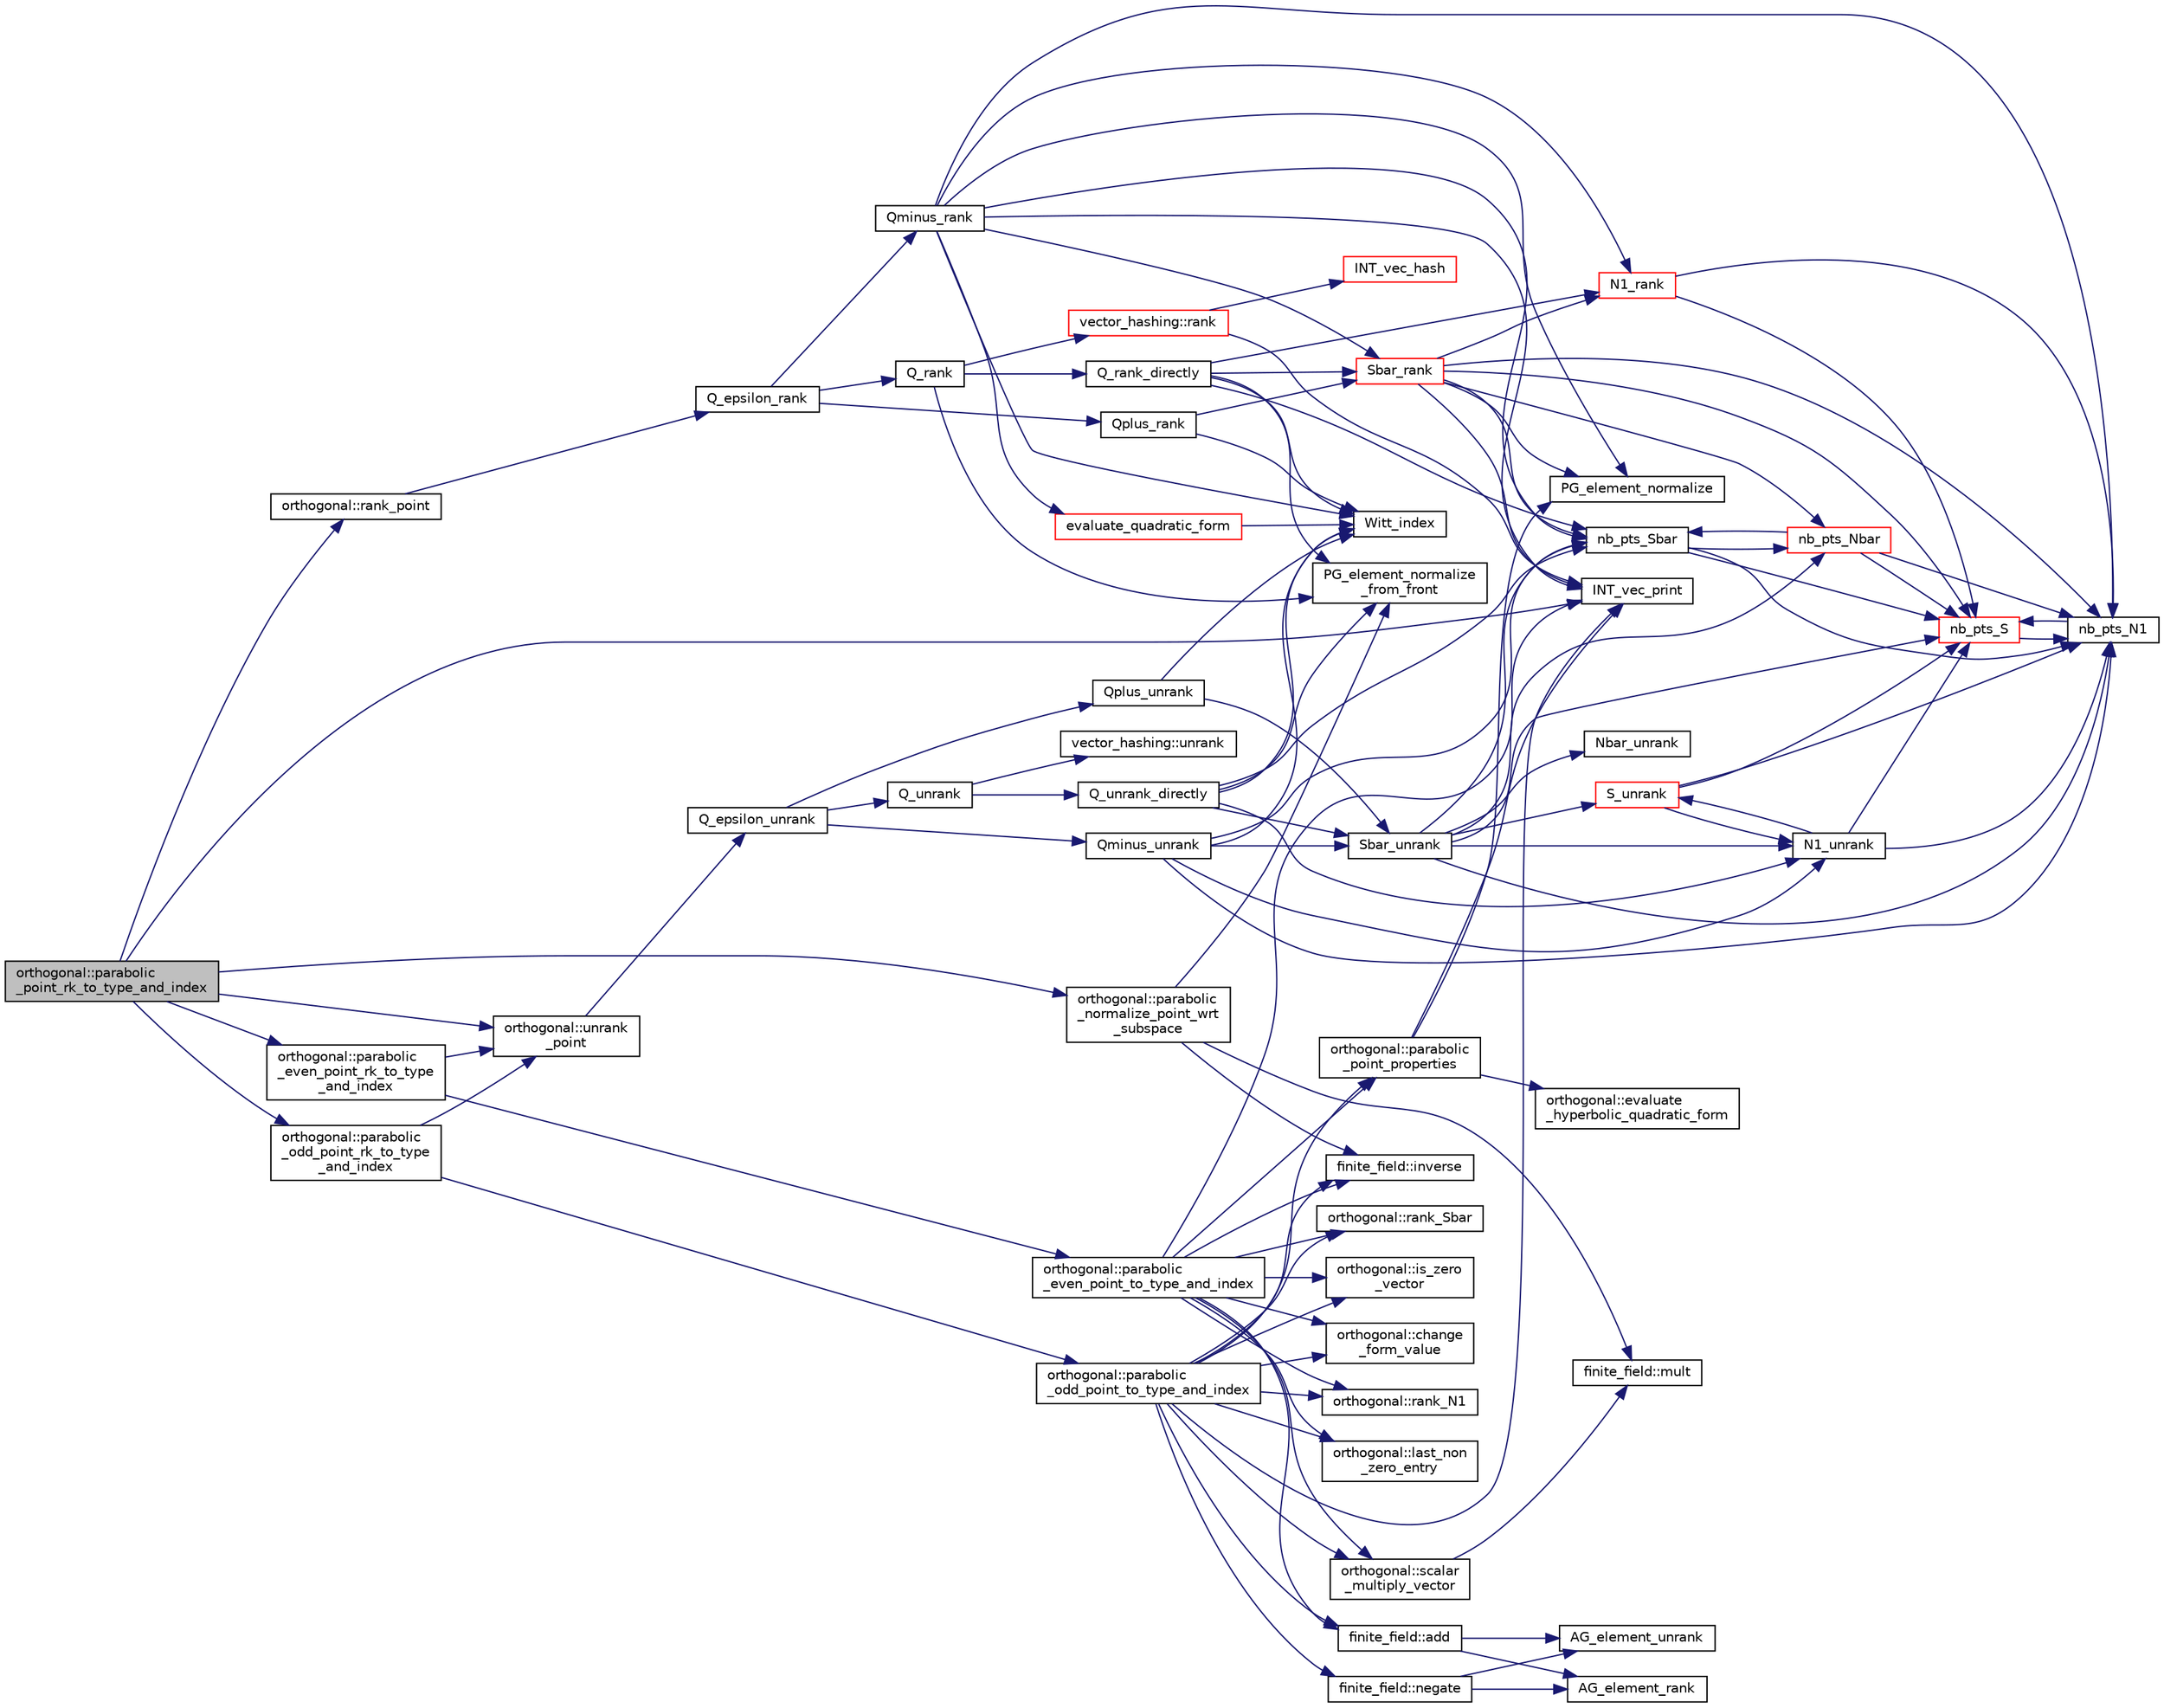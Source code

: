 digraph "orthogonal::parabolic_point_rk_to_type_and_index"
{
  edge [fontname="Helvetica",fontsize="10",labelfontname="Helvetica",labelfontsize="10"];
  node [fontname="Helvetica",fontsize="10",shape=record];
  rankdir="LR";
  Node25992 [label="orthogonal::parabolic\l_point_rk_to_type_and_index",height=0.2,width=0.4,color="black", fillcolor="grey75", style="filled", fontcolor="black"];
  Node25992 -> Node25993 [color="midnightblue",fontsize="10",style="solid",fontname="Helvetica"];
  Node25993 [label="orthogonal::unrank\l_point",height=0.2,width=0.4,color="black", fillcolor="white", style="filled",URL="$d7/daa/classorthogonal.html#ab655117100f7c66c19817b84ac5ac0a0"];
  Node25993 -> Node25994 [color="midnightblue",fontsize="10",style="solid",fontname="Helvetica"];
  Node25994 [label="Q_epsilon_unrank",height=0.2,width=0.4,color="black", fillcolor="white", style="filled",URL="$d4/d67/geometry_8h.html#af162c4d30d4a6528299e37551c353e7b"];
  Node25994 -> Node25995 [color="midnightblue",fontsize="10",style="solid",fontname="Helvetica"];
  Node25995 [label="Q_unrank",height=0.2,width=0.4,color="black", fillcolor="white", style="filled",URL="$db/da0/lib_2foundations_2geometry_2orthogonal__points_8_c.html#a6d02923d5b54ef796934e753e6f5b65b"];
  Node25995 -> Node25996 [color="midnightblue",fontsize="10",style="solid",fontname="Helvetica"];
  Node25996 [label="vector_hashing::unrank",height=0.2,width=0.4,color="black", fillcolor="white", style="filled",URL="$d8/daa/classvector__hashing.html#abbebd3a96a6d27a34b9b49af99e2ed3d"];
  Node25995 -> Node25997 [color="midnightblue",fontsize="10",style="solid",fontname="Helvetica"];
  Node25997 [label="Q_unrank_directly",height=0.2,width=0.4,color="black", fillcolor="white", style="filled",URL="$db/da0/lib_2foundations_2geometry_2orthogonal__points_8_c.html#a105e7e72249e78fcf0785c69099d90ce"];
  Node25997 -> Node25998 [color="midnightblue",fontsize="10",style="solid",fontname="Helvetica"];
  Node25998 [label="Witt_index",height=0.2,width=0.4,color="black", fillcolor="white", style="filled",URL="$db/da0/lib_2foundations_2geometry_2orthogonal__points_8_c.html#ab3483ecb9859a6758f82b5327da50534"];
  Node25997 -> Node25999 [color="midnightblue",fontsize="10",style="solid",fontname="Helvetica"];
  Node25999 [label="nb_pts_Sbar",height=0.2,width=0.4,color="black", fillcolor="white", style="filled",URL="$db/da0/lib_2foundations_2geometry_2orthogonal__points_8_c.html#a986dda26505c9934c771578b084f67cc"];
  Node25999 -> Node26000 [color="midnightblue",fontsize="10",style="solid",fontname="Helvetica"];
  Node26000 [label="nb_pts_S",height=0.2,width=0.4,color="red", fillcolor="white", style="filled",URL="$db/da0/lib_2foundations_2geometry_2orthogonal__points_8_c.html#a9bc3dec6e722644d182738102c3e04f3"];
  Node26000 -> Node26002 [color="midnightblue",fontsize="10",style="solid",fontname="Helvetica"];
  Node26002 [label="nb_pts_N1",height=0.2,width=0.4,color="black", fillcolor="white", style="filled",URL="$db/da0/lib_2foundations_2geometry_2orthogonal__points_8_c.html#ae0f2e1c76523db67b4ec9629ccc35bc6"];
  Node26002 -> Node26000 [color="midnightblue",fontsize="10",style="solid",fontname="Helvetica"];
  Node25999 -> Node26003 [color="midnightblue",fontsize="10",style="solid",fontname="Helvetica"];
  Node26003 [label="nb_pts_Nbar",height=0.2,width=0.4,color="red", fillcolor="white", style="filled",URL="$db/da0/lib_2foundations_2geometry_2orthogonal__points_8_c.html#a51b4684a176c6841fd3cd6c34c684c2c"];
  Node26003 -> Node25999 [color="midnightblue",fontsize="10",style="solid",fontname="Helvetica"];
  Node26003 -> Node26000 [color="midnightblue",fontsize="10",style="solid",fontname="Helvetica"];
  Node26003 -> Node26002 [color="midnightblue",fontsize="10",style="solid",fontname="Helvetica"];
  Node25999 -> Node26002 [color="midnightblue",fontsize="10",style="solid",fontname="Helvetica"];
  Node25997 -> Node26004 [color="midnightblue",fontsize="10",style="solid",fontname="Helvetica"];
  Node26004 [label="Sbar_unrank",height=0.2,width=0.4,color="black", fillcolor="white", style="filled",URL="$db/da0/lib_2foundations_2geometry_2orthogonal__points_8_c.html#a65d9b9ccfff12dd92f4f4e8360701c98"];
  Node26004 -> Node25999 [color="midnightblue",fontsize="10",style="solid",fontname="Helvetica"];
  Node26004 -> Node26000 [color="midnightblue",fontsize="10",style="solid",fontname="Helvetica"];
  Node26004 -> Node26005 [color="midnightblue",fontsize="10",style="solid",fontname="Helvetica"];
  Node26005 [label="S_unrank",height=0.2,width=0.4,color="red", fillcolor="white", style="filled",URL="$db/da0/lib_2foundations_2geometry_2orthogonal__points_8_c.html#a18964a35af25f1b4a85f4eaeb1543d92"];
  Node26005 -> Node26000 [color="midnightblue",fontsize="10",style="solid",fontname="Helvetica"];
  Node26005 -> Node26002 [color="midnightblue",fontsize="10",style="solid",fontname="Helvetica"];
  Node26005 -> Node26007 [color="midnightblue",fontsize="10",style="solid",fontname="Helvetica"];
  Node26007 [label="N1_unrank",height=0.2,width=0.4,color="black", fillcolor="white", style="filled",URL="$db/da0/lib_2foundations_2geometry_2orthogonal__points_8_c.html#aa9427e27f7f207c1baff3a34cc5d78cf"];
  Node26007 -> Node26000 [color="midnightblue",fontsize="10",style="solid",fontname="Helvetica"];
  Node26007 -> Node26002 [color="midnightblue",fontsize="10",style="solid",fontname="Helvetica"];
  Node26007 -> Node26005 [color="midnightblue",fontsize="10",style="solid",fontname="Helvetica"];
  Node26004 -> Node26003 [color="midnightblue",fontsize="10",style="solid",fontname="Helvetica"];
  Node26004 -> Node26002 [color="midnightblue",fontsize="10",style="solid",fontname="Helvetica"];
  Node26004 -> Node26011 [color="midnightblue",fontsize="10",style="solid",fontname="Helvetica"];
  Node26011 [label="Nbar_unrank",height=0.2,width=0.4,color="black", fillcolor="white", style="filled",URL="$db/da0/lib_2foundations_2geometry_2orthogonal__points_8_c.html#ad641d8fb061c898a2c18266e263fb278"];
  Node26004 -> Node26007 [color="midnightblue",fontsize="10",style="solid",fontname="Helvetica"];
  Node25997 -> Node26012 [color="midnightblue",fontsize="10",style="solid",fontname="Helvetica"];
  Node26012 [label="PG_element_normalize\l_from_front",height=0.2,width=0.4,color="black", fillcolor="white", style="filled",URL="$d4/d67/geometry_8h.html#af675caf5f9975573455c8d93cb56bf95"];
  Node25997 -> Node26007 [color="midnightblue",fontsize="10",style="solid",fontname="Helvetica"];
  Node25994 -> Node26013 [color="midnightblue",fontsize="10",style="solid",fontname="Helvetica"];
  Node26013 [label="Qplus_unrank",height=0.2,width=0.4,color="black", fillcolor="white", style="filled",URL="$db/da0/lib_2foundations_2geometry_2orthogonal__points_8_c.html#ad50512edd586919700e033744b4a03c8"];
  Node26013 -> Node25998 [color="midnightblue",fontsize="10",style="solid",fontname="Helvetica"];
  Node26013 -> Node26004 [color="midnightblue",fontsize="10",style="solid",fontname="Helvetica"];
  Node25994 -> Node26014 [color="midnightblue",fontsize="10",style="solid",fontname="Helvetica"];
  Node26014 [label="Qminus_unrank",height=0.2,width=0.4,color="black", fillcolor="white", style="filled",URL="$db/da0/lib_2foundations_2geometry_2orthogonal__points_8_c.html#ac2dd18f435ab479095b836a483c12c7d"];
  Node26014 -> Node25998 [color="midnightblue",fontsize="10",style="solid",fontname="Helvetica"];
  Node26014 -> Node25999 [color="midnightblue",fontsize="10",style="solid",fontname="Helvetica"];
  Node26014 -> Node26004 [color="midnightblue",fontsize="10",style="solid",fontname="Helvetica"];
  Node26014 -> Node26002 [color="midnightblue",fontsize="10",style="solid",fontname="Helvetica"];
  Node26014 -> Node26007 [color="midnightblue",fontsize="10",style="solid",fontname="Helvetica"];
  Node25992 -> Node26015 [color="midnightblue",fontsize="10",style="solid",fontname="Helvetica"];
  Node26015 [label="INT_vec_print",height=0.2,width=0.4,color="black", fillcolor="white", style="filled",URL="$df/dbf/sajeeb_8_c.html#a79a5901af0b47dd0d694109543c027fe"];
  Node25992 -> Node26016 [color="midnightblue",fontsize="10",style="solid",fontname="Helvetica"];
  Node26016 [label="orthogonal::parabolic\l_normalize_point_wrt\l_subspace",height=0.2,width=0.4,color="black", fillcolor="white", style="filled",URL="$d7/daa/classorthogonal.html#addb6cb7424128361116573d43de60533"];
  Node26016 -> Node26012 [color="midnightblue",fontsize="10",style="solid",fontname="Helvetica"];
  Node26016 -> Node26017 [color="midnightblue",fontsize="10",style="solid",fontname="Helvetica"];
  Node26017 [label="finite_field::inverse",height=0.2,width=0.4,color="black", fillcolor="white", style="filled",URL="$df/d5a/classfinite__field.html#a69f2a12c01e70b7ce2d115c5221c9cdd"];
  Node26016 -> Node26018 [color="midnightblue",fontsize="10",style="solid",fontname="Helvetica"];
  Node26018 [label="finite_field::mult",height=0.2,width=0.4,color="black", fillcolor="white", style="filled",URL="$df/d5a/classfinite__field.html#a24fb5917aa6d4d656fd855b7f44a13b0"];
  Node25992 -> Node26019 [color="midnightblue",fontsize="10",style="solid",fontname="Helvetica"];
  Node26019 [label="orthogonal::rank_point",height=0.2,width=0.4,color="black", fillcolor="white", style="filled",URL="$d7/daa/classorthogonal.html#adb4f1528590a804b3c011a68c9ebf655"];
  Node26019 -> Node26020 [color="midnightblue",fontsize="10",style="solid",fontname="Helvetica"];
  Node26020 [label="Q_epsilon_rank",height=0.2,width=0.4,color="black", fillcolor="white", style="filled",URL="$d4/d67/geometry_8h.html#a0949e1151174e2988aa697cb31942e97"];
  Node26020 -> Node26021 [color="midnightblue",fontsize="10",style="solid",fontname="Helvetica"];
  Node26021 [label="Q_rank",height=0.2,width=0.4,color="black", fillcolor="white", style="filled",URL="$db/da0/lib_2foundations_2geometry_2orthogonal__points_8_c.html#ad2671f4db3224df1e22494b9d946375e"];
  Node26021 -> Node26012 [color="midnightblue",fontsize="10",style="solid",fontname="Helvetica"];
  Node26021 -> Node26022 [color="midnightblue",fontsize="10",style="solid",fontname="Helvetica"];
  Node26022 [label="vector_hashing::rank",height=0.2,width=0.4,color="red", fillcolor="white", style="filled",URL="$d8/daa/classvector__hashing.html#a4879796cc2ade5fcef891747909ec710"];
  Node26022 -> Node26023 [color="midnightblue",fontsize="10",style="solid",fontname="Helvetica"];
  Node26023 [label="INT_vec_hash",height=0.2,width=0.4,color="red", fillcolor="white", style="filled",URL="$d5/db4/io__and__os_8h.html#a2c14b1034b07b03b4df943066edeb99f"];
  Node26022 -> Node26015 [color="midnightblue",fontsize="10",style="solid",fontname="Helvetica"];
  Node26021 -> Node26028 [color="midnightblue",fontsize="10",style="solid",fontname="Helvetica"];
  Node26028 [label="Q_rank_directly",height=0.2,width=0.4,color="black", fillcolor="white", style="filled",URL="$db/da0/lib_2foundations_2geometry_2orthogonal__points_8_c.html#a5f856abfc1a984dc77a7e21a239ab88e"];
  Node26028 -> Node25998 [color="midnightblue",fontsize="10",style="solid",fontname="Helvetica"];
  Node26028 -> Node25999 [color="midnightblue",fontsize="10",style="solid",fontname="Helvetica"];
  Node26028 -> Node26029 [color="midnightblue",fontsize="10",style="solid",fontname="Helvetica"];
  Node26029 [label="Sbar_rank",height=0.2,width=0.4,color="red", fillcolor="white", style="filled",URL="$db/da0/lib_2foundations_2geometry_2orthogonal__points_8_c.html#a9f987613e1f3dd623ce4032443a5a4a3"];
  Node26029 -> Node26030 [color="midnightblue",fontsize="10",style="solid",fontname="Helvetica"];
  Node26030 [label="PG_element_normalize",height=0.2,width=0.4,color="black", fillcolor="white", style="filled",URL="$d4/d67/geometry_8h.html#a5a4c3c1158bad6bab0d786c616bd0996"];
  Node26029 -> Node26015 [color="midnightblue",fontsize="10",style="solid",fontname="Helvetica"];
  Node26029 -> Node25999 [color="midnightblue",fontsize="10",style="solid",fontname="Helvetica"];
  Node26029 -> Node26000 [color="midnightblue",fontsize="10",style="solid",fontname="Helvetica"];
  Node26029 -> Node26003 [color="midnightblue",fontsize="10",style="solid",fontname="Helvetica"];
  Node26029 -> Node26002 [color="midnightblue",fontsize="10",style="solid",fontname="Helvetica"];
  Node26029 -> Node26034 [color="midnightblue",fontsize="10",style="solid",fontname="Helvetica"];
  Node26034 [label="N1_rank",height=0.2,width=0.4,color="red", fillcolor="white", style="filled",URL="$db/da0/lib_2foundations_2geometry_2orthogonal__points_8_c.html#aeb5e4527dd73fce52439f30400b9946a"];
  Node26034 -> Node26000 [color="midnightblue",fontsize="10",style="solid",fontname="Helvetica"];
  Node26034 -> Node26002 [color="midnightblue",fontsize="10",style="solid",fontname="Helvetica"];
  Node26028 -> Node26012 [color="midnightblue",fontsize="10",style="solid",fontname="Helvetica"];
  Node26028 -> Node26034 [color="midnightblue",fontsize="10",style="solid",fontname="Helvetica"];
  Node26020 -> Node26036 [color="midnightblue",fontsize="10",style="solid",fontname="Helvetica"];
  Node26036 [label="Qplus_rank",height=0.2,width=0.4,color="black", fillcolor="white", style="filled",URL="$db/da0/lib_2foundations_2geometry_2orthogonal__points_8_c.html#aaa1be357d007a845ce2866169d63afb7"];
  Node26036 -> Node25998 [color="midnightblue",fontsize="10",style="solid",fontname="Helvetica"];
  Node26036 -> Node26029 [color="midnightblue",fontsize="10",style="solid",fontname="Helvetica"];
  Node26020 -> Node26037 [color="midnightblue",fontsize="10",style="solid",fontname="Helvetica"];
  Node26037 [label="Qminus_rank",height=0.2,width=0.4,color="black", fillcolor="white", style="filled",URL="$db/da0/lib_2foundations_2geometry_2orthogonal__points_8_c.html#aec3e3dad3c2c12fa081edab0af2cb91a"];
  Node26037 -> Node25998 [color="midnightblue",fontsize="10",style="solid",fontname="Helvetica"];
  Node26037 -> Node26038 [color="midnightblue",fontsize="10",style="solid",fontname="Helvetica"];
  Node26038 [label="evaluate_quadratic_form",height=0.2,width=0.4,color="red", fillcolor="white", style="filled",URL="$db/da0/lib_2foundations_2geometry_2orthogonal__points_8_c.html#a4faa3ca9079fe60d4ad421506491ed6a"];
  Node26038 -> Node25998 [color="midnightblue",fontsize="10",style="solid",fontname="Helvetica"];
  Node26037 -> Node26015 [color="midnightblue",fontsize="10",style="solid",fontname="Helvetica"];
  Node26037 -> Node26030 [color="midnightblue",fontsize="10",style="solid",fontname="Helvetica"];
  Node26037 -> Node26029 [color="midnightblue",fontsize="10",style="solid",fontname="Helvetica"];
  Node26037 -> Node25999 [color="midnightblue",fontsize="10",style="solid",fontname="Helvetica"];
  Node26037 -> Node26002 [color="midnightblue",fontsize="10",style="solid",fontname="Helvetica"];
  Node26037 -> Node26034 [color="midnightblue",fontsize="10",style="solid",fontname="Helvetica"];
  Node25992 -> Node26039 [color="midnightblue",fontsize="10",style="solid",fontname="Helvetica"];
  Node26039 [label="orthogonal::parabolic\l_even_point_rk_to_type\l_and_index",height=0.2,width=0.4,color="black", fillcolor="white", style="filled",URL="$d7/daa/classorthogonal.html#ad0db009032dfb3899928cfc7d14fd6e6"];
  Node26039 -> Node25993 [color="midnightblue",fontsize="10",style="solid",fontname="Helvetica"];
  Node26039 -> Node26040 [color="midnightblue",fontsize="10",style="solid",fontname="Helvetica"];
  Node26040 [label="orthogonal::parabolic\l_even_point_to_type_and_index",height=0.2,width=0.4,color="black", fillcolor="white", style="filled",URL="$d7/daa/classorthogonal.html#adc21e597558e245b7fe039e3033adcab"];
  Node26040 -> Node26015 [color="midnightblue",fontsize="10",style="solid",fontname="Helvetica"];
  Node26040 -> Node26041 [color="midnightblue",fontsize="10",style="solid",fontname="Helvetica"];
  Node26041 [label="orthogonal::parabolic\l_point_properties",height=0.2,width=0.4,color="black", fillcolor="white", style="filled",URL="$d7/daa/classorthogonal.html#a0650d32c951152fad324844a16fea1c2"];
  Node26041 -> Node26015 [color="midnightblue",fontsize="10",style="solid",fontname="Helvetica"];
  Node26041 -> Node26030 [color="midnightblue",fontsize="10",style="solid",fontname="Helvetica"];
  Node26041 -> Node26042 [color="midnightblue",fontsize="10",style="solid",fontname="Helvetica"];
  Node26042 [label="orthogonal::evaluate\l_hyperbolic_quadratic_form",height=0.2,width=0.4,color="black", fillcolor="white", style="filled",URL="$d7/daa/classorthogonal.html#a4c5c5908326e2f17d3addecbe2ba9d18"];
  Node26040 -> Node26043 [color="midnightblue",fontsize="10",style="solid",fontname="Helvetica"];
  Node26043 [label="orthogonal::is_zero\l_vector",height=0.2,width=0.4,color="black", fillcolor="white", style="filled",URL="$d7/daa/classorthogonal.html#ab35d1fb0ed48ceb00d4484bf8e38f1cb"];
  Node26040 -> Node26044 [color="midnightblue",fontsize="10",style="solid",fontname="Helvetica"];
  Node26044 [label="orthogonal::change\l_form_value",height=0.2,width=0.4,color="black", fillcolor="white", style="filled",URL="$d7/daa/classorthogonal.html#a981c26d4b73e152cd884f0b969a581bf"];
  Node26040 -> Node26017 [color="midnightblue",fontsize="10",style="solid",fontname="Helvetica"];
  Node26040 -> Node26045 [color="midnightblue",fontsize="10",style="solid",fontname="Helvetica"];
  Node26045 [label="orthogonal::rank_N1",height=0.2,width=0.4,color="black", fillcolor="white", style="filled",URL="$d7/daa/classorthogonal.html#a10b99e279ae3624531756ea2723b59e7"];
  Node26040 -> Node26046 [color="midnightblue",fontsize="10",style="solid",fontname="Helvetica"];
  Node26046 [label="orthogonal::last_non\l_zero_entry",height=0.2,width=0.4,color="black", fillcolor="white", style="filled",URL="$d7/daa/classorthogonal.html#ad2b224ed0ee17c895ea0e508dc2a5385"];
  Node26040 -> Node26047 [color="midnightblue",fontsize="10",style="solid",fontname="Helvetica"];
  Node26047 [label="orthogonal::scalar\l_multiply_vector",height=0.2,width=0.4,color="black", fillcolor="white", style="filled",URL="$d7/daa/classorthogonal.html#aa09d1376cd2f6bd9a3dbc05d2e300345"];
  Node26047 -> Node26018 [color="midnightblue",fontsize="10",style="solid",fontname="Helvetica"];
  Node26040 -> Node26048 [color="midnightblue",fontsize="10",style="solid",fontname="Helvetica"];
  Node26048 [label="orthogonal::rank_Sbar",height=0.2,width=0.4,color="black", fillcolor="white", style="filled",URL="$d7/daa/classorthogonal.html#aea0a2cc174275eea357b9a68f277e970"];
  Node26040 -> Node26049 [color="midnightblue",fontsize="10",style="solid",fontname="Helvetica"];
  Node26049 [label="finite_field::add",height=0.2,width=0.4,color="black", fillcolor="white", style="filled",URL="$df/d5a/classfinite__field.html#a8f12328a27500f3c7be0c849ebbc9d14"];
  Node26049 -> Node26050 [color="midnightblue",fontsize="10",style="solid",fontname="Helvetica"];
  Node26050 [label="AG_element_unrank",height=0.2,width=0.4,color="black", fillcolor="white", style="filled",URL="$d4/d67/geometry_8h.html#a4a33b86c87b2879b97cfa1327abe2885"];
  Node26049 -> Node26051 [color="midnightblue",fontsize="10",style="solid",fontname="Helvetica"];
  Node26051 [label="AG_element_rank",height=0.2,width=0.4,color="black", fillcolor="white", style="filled",URL="$d4/d67/geometry_8h.html#ab2ac908d07dd8038fd996e26bdc75c17"];
  Node25992 -> Node26052 [color="midnightblue",fontsize="10",style="solid",fontname="Helvetica"];
  Node26052 [label="orthogonal::parabolic\l_odd_point_rk_to_type\l_and_index",height=0.2,width=0.4,color="black", fillcolor="white", style="filled",URL="$d7/daa/classorthogonal.html#a5a734a756f44e8ea0c2e4822e795e309"];
  Node26052 -> Node25993 [color="midnightblue",fontsize="10",style="solid",fontname="Helvetica"];
  Node26052 -> Node26053 [color="midnightblue",fontsize="10",style="solid",fontname="Helvetica"];
  Node26053 [label="orthogonal::parabolic\l_odd_point_to_type_and_index",height=0.2,width=0.4,color="black", fillcolor="white", style="filled",URL="$d7/daa/classorthogonal.html#ab622195db63c362531a84080a95d38ff"];
  Node26053 -> Node26015 [color="midnightblue",fontsize="10",style="solid",fontname="Helvetica"];
  Node26053 -> Node26041 [color="midnightblue",fontsize="10",style="solid",fontname="Helvetica"];
  Node26053 -> Node26043 [color="midnightblue",fontsize="10",style="solid",fontname="Helvetica"];
  Node26053 -> Node26054 [color="midnightblue",fontsize="10",style="solid",fontname="Helvetica"];
  Node26054 [label="finite_field::negate",height=0.2,width=0.4,color="black", fillcolor="white", style="filled",URL="$df/d5a/classfinite__field.html#aa9d798298f25d4a9262b5bc5f1733e31"];
  Node26054 -> Node26050 [color="midnightblue",fontsize="10",style="solid",fontname="Helvetica"];
  Node26054 -> Node26051 [color="midnightblue",fontsize="10",style="solid",fontname="Helvetica"];
  Node26053 -> Node26044 [color="midnightblue",fontsize="10",style="solid",fontname="Helvetica"];
  Node26053 -> Node26017 [color="midnightblue",fontsize="10",style="solid",fontname="Helvetica"];
  Node26053 -> Node26045 [color="midnightblue",fontsize="10",style="solid",fontname="Helvetica"];
  Node26053 -> Node26046 [color="midnightblue",fontsize="10",style="solid",fontname="Helvetica"];
  Node26053 -> Node26047 [color="midnightblue",fontsize="10",style="solid",fontname="Helvetica"];
  Node26053 -> Node26048 [color="midnightblue",fontsize="10",style="solid",fontname="Helvetica"];
  Node26053 -> Node26049 [color="midnightblue",fontsize="10",style="solid",fontname="Helvetica"];
}
